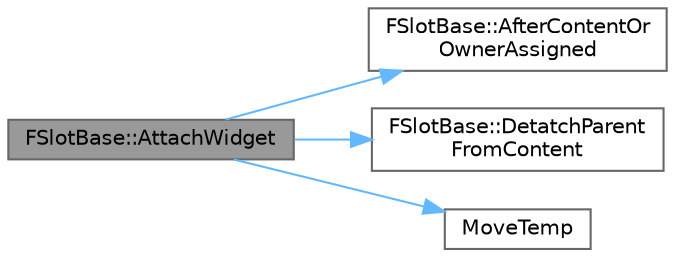 digraph "FSlotBase::AttachWidget"
{
 // INTERACTIVE_SVG=YES
 // LATEX_PDF_SIZE
  bgcolor="transparent";
  edge [fontname=Helvetica,fontsize=10,labelfontname=Helvetica,labelfontsize=10];
  node [fontname=Helvetica,fontsize=10,shape=box,height=0.2,width=0.4];
  rankdir="LR";
  Node1 [id="Node000001",label="FSlotBase::AttachWidget",height=0.2,width=0.4,color="gray40", fillcolor="grey60", style="filled", fontcolor="black",tooltip="Attach the child widget the slot now owns."];
  Node1 -> Node2 [id="edge1_Node000001_Node000002",color="steelblue1",style="solid",tooltip=" "];
  Node2 [id="Node000002",label="FSlotBase::AfterContentOr\lOwnerAssigned",height=0.2,width=0.4,color="grey40", fillcolor="white", style="filled",URL="$dd/d98/classFSlotBase.html#a4080a2fc507b497039ea5c088fe2c386",tooltip=" "];
  Node1 -> Node3 [id="edge2_Node000001_Node000003",color="steelblue1",style="solid",tooltip=" "];
  Node3 [id="Node000003",label="FSlotBase::DetatchParent\lFromContent",height=0.2,width=0.4,color="grey40", fillcolor="white", style="filled",URL="$dd/d98/classFSlotBase.html#a0ada76b0316d64be429970d6c7d747dd",tooltip=" "];
  Node1 -> Node4 [id="edge3_Node000001_Node000004",color="steelblue1",style="solid",tooltip=" "];
  Node4 [id="Node000004",label="MoveTemp",height=0.2,width=0.4,color="grey40", fillcolor="white", style="filled",URL="$d4/d24/UnrealTemplate_8h.html#ad5e6c049aeb9c9115fec514ba581dbb6",tooltip="MoveTemp will cast a reference to an rvalue reference."];
}
